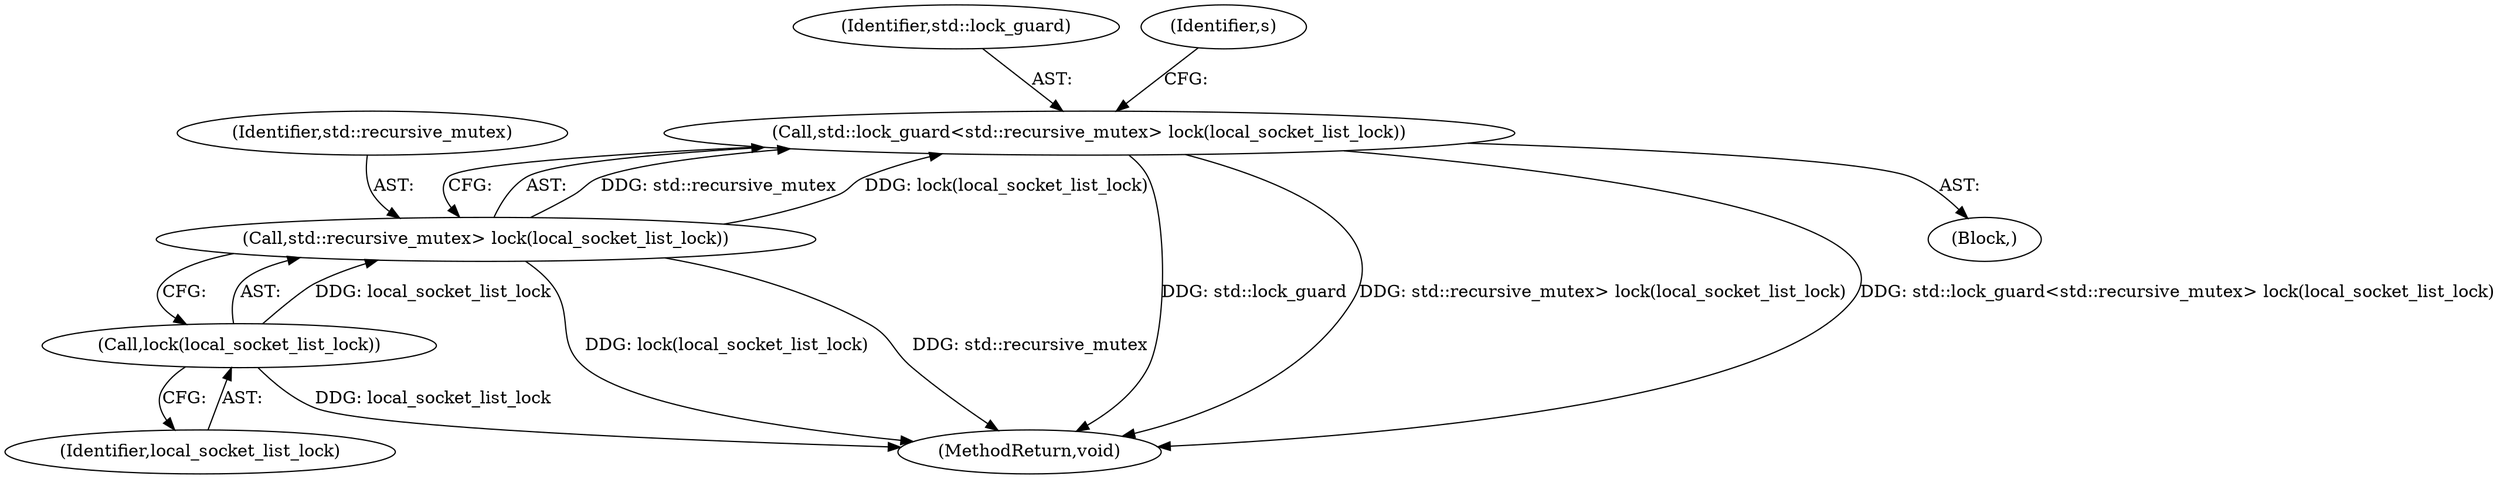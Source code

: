 digraph "0_Android_268068f25673242d1d5130d96202d3288c91b700_1@API" {
"1000103" [label="(Call,std::lock_guard<std::recursive_mutex> lock(local_socket_list_lock))"];
"1000105" [label="(Call,std::recursive_mutex> lock(local_socket_list_lock))"];
"1000107" [label="(Call,lock(local_socket_list_lock))"];
"1000108" [label="(Identifier,local_socket_list_lock)"];
"1000104" [label="(Identifier,std::lock_guard)"];
"1000103" [label="(Call,std::lock_guard<std::recursive_mutex> lock(local_socket_list_lock))"];
"1000126" [label="(MethodReturn,void)"];
"1000102" [label="(Block,)"];
"1000111" [label="(Identifier,s)"];
"1000105" [label="(Call,std::recursive_mutex> lock(local_socket_list_lock))"];
"1000106" [label="(Identifier,std::recursive_mutex)"];
"1000107" [label="(Call,lock(local_socket_list_lock))"];
"1000103" -> "1000102"  [label="AST: "];
"1000103" -> "1000105"  [label="CFG: "];
"1000104" -> "1000103"  [label="AST: "];
"1000105" -> "1000103"  [label="AST: "];
"1000111" -> "1000103"  [label="CFG: "];
"1000103" -> "1000126"  [label="DDG: std::lock_guard"];
"1000103" -> "1000126"  [label="DDG: std::recursive_mutex> lock(local_socket_list_lock)"];
"1000103" -> "1000126"  [label="DDG: std::lock_guard<std::recursive_mutex> lock(local_socket_list_lock)"];
"1000105" -> "1000103"  [label="DDG: std::recursive_mutex"];
"1000105" -> "1000103"  [label="DDG: lock(local_socket_list_lock)"];
"1000105" -> "1000107"  [label="CFG: "];
"1000106" -> "1000105"  [label="AST: "];
"1000107" -> "1000105"  [label="AST: "];
"1000105" -> "1000126"  [label="DDG: lock(local_socket_list_lock)"];
"1000105" -> "1000126"  [label="DDG: std::recursive_mutex"];
"1000107" -> "1000105"  [label="DDG: local_socket_list_lock"];
"1000107" -> "1000108"  [label="CFG: "];
"1000108" -> "1000107"  [label="AST: "];
"1000107" -> "1000126"  [label="DDG: local_socket_list_lock"];
}
